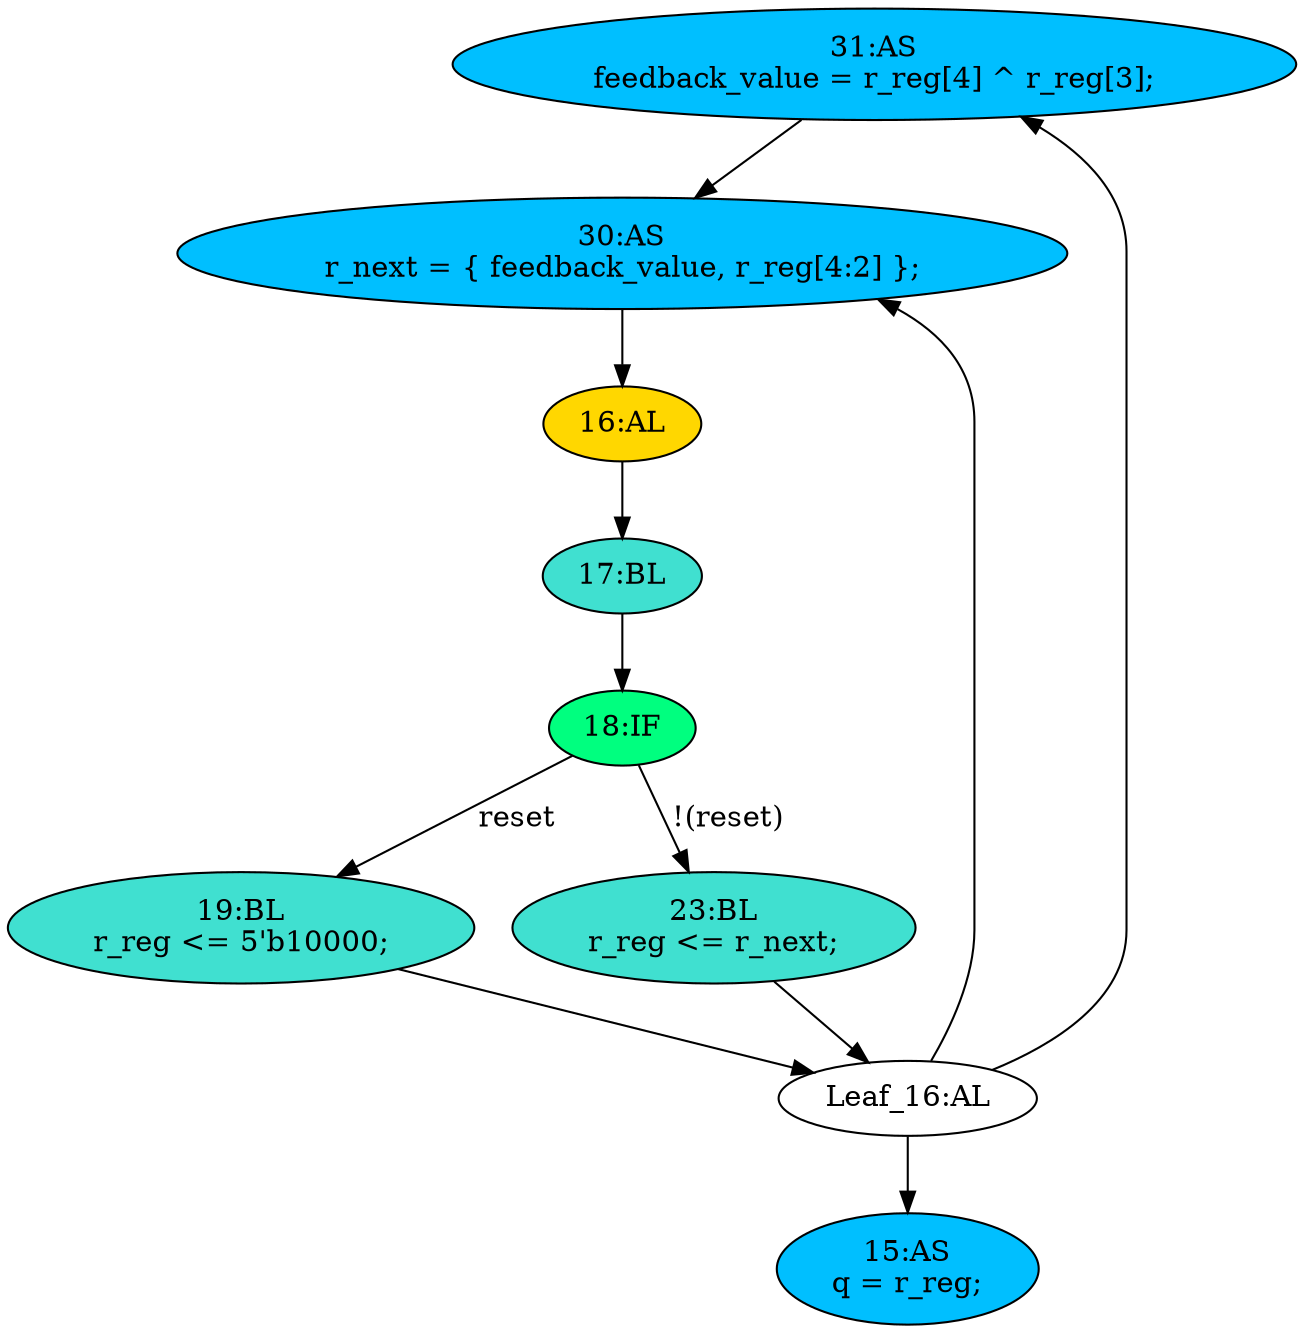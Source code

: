 strict digraph "compose( ,  )" {
	node [label="\N"];
	"31:AS"	[ast="<pyverilog.vparser.ast.Assign object at 0x7f2a0cd65190>",
		def_var="['feedback_value']",
		fillcolor=deepskyblue,
		label="31:AS
feedback_value = r_reg[4] ^ r_reg[3];",
		statements="[]",
		style=filled,
		typ=Assign,
		use_var="['r_reg', 'r_reg']"];
	"30:AS"	[ast="<pyverilog.vparser.ast.Assign object at 0x7f2a092e6ad0>",
		def_var="['r_next']",
		fillcolor=deepskyblue,
		label="30:AS
r_next = { feedback_value, r_reg[4:2] };",
		statements="[]",
		style=filled,
		typ=Assign,
		use_var="['feedback_value', 'r_reg']"];
	"31:AS" -> "30:AS";
	"17:BL"	[ast="<pyverilog.vparser.ast.Block object at 0x7f2a092e3e10>",
		fillcolor=turquoise,
		label="17:BL",
		statements="[]",
		style=filled,
		typ=Block];
	"18:IF"	[ast="<pyverilog.vparser.ast.IfStatement object at 0x7f2a0928e290>",
		fillcolor=springgreen,
		label="18:IF",
		statements="[]",
		style=filled,
		typ=IfStatement];
	"17:BL" -> "18:IF"	[cond="[]",
		lineno=None];
	"19:BL"	[ast="<pyverilog.vparser.ast.Block object at 0x7f2a092e3210>",
		fillcolor=turquoise,
		label="19:BL
r_reg <= 5'b10000;",
		statements="[<pyverilog.vparser.ast.NonblockingSubstitution object at 0x7f2a0928e550>]",
		style=filled,
		typ=Block];
	"18:IF" -> "19:BL"	[cond="['reset']",
		label=reset,
		lineno=18];
	"23:BL"	[ast="<pyverilog.vparser.ast.Block object at 0x7f2a092f1450>",
		fillcolor=turquoise,
		label="23:BL
r_reg <= r_next;",
		statements="[<pyverilog.vparser.ast.NonblockingSubstitution object at 0x7f2a092f1390>]",
		style=filled,
		typ=Block];
	"18:IF" -> "23:BL"	[cond="['reset']",
		label="!(reset)",
		lineno=18];
	"15:AS"	[ast="<pyverilog.vparser.ast.Assign object at 0x7f2a09296750>",
		def_var="['q']",
		fillcolor=deepskyblue,
		label="15:AS
q = r_reg;",
		statements="[]",
		style=filled,
		typ=Assign,
		use_var="['r_reg']"];
	"16:AL"	[ast="<pyverilog.vparser.ast.Always object at 0x7f2a092e34d0>",
		clk_sens=True,
		fillcolor=gold,
		label="16:AL",
		sens="['clk']",
		statements="[]",
		style=filled,
		typ=Always,
		use_var="['reset', 'r_next']"];
	"30:AS" -> "16:AL";
	"16:AL" -> "17:BL"	[cond="[]",
		lineno=None];
	"Leaf_16:AL"	[def_var="['r_reg']",
		label="Leaf_16:AL"];
	"Leaf_16:AL" -> "31:AS";
	"Leaf_16:AL" -> "15:AS";
	"Leaf_16:AL" -> "30:AS";
	"19:BL" -> "Leaf_16:AL"	[cond="[]",
		lineno=None];
	"23:BL" -> "Leaf_16:AL"	[cond="[]",
		lineno=None];
}
